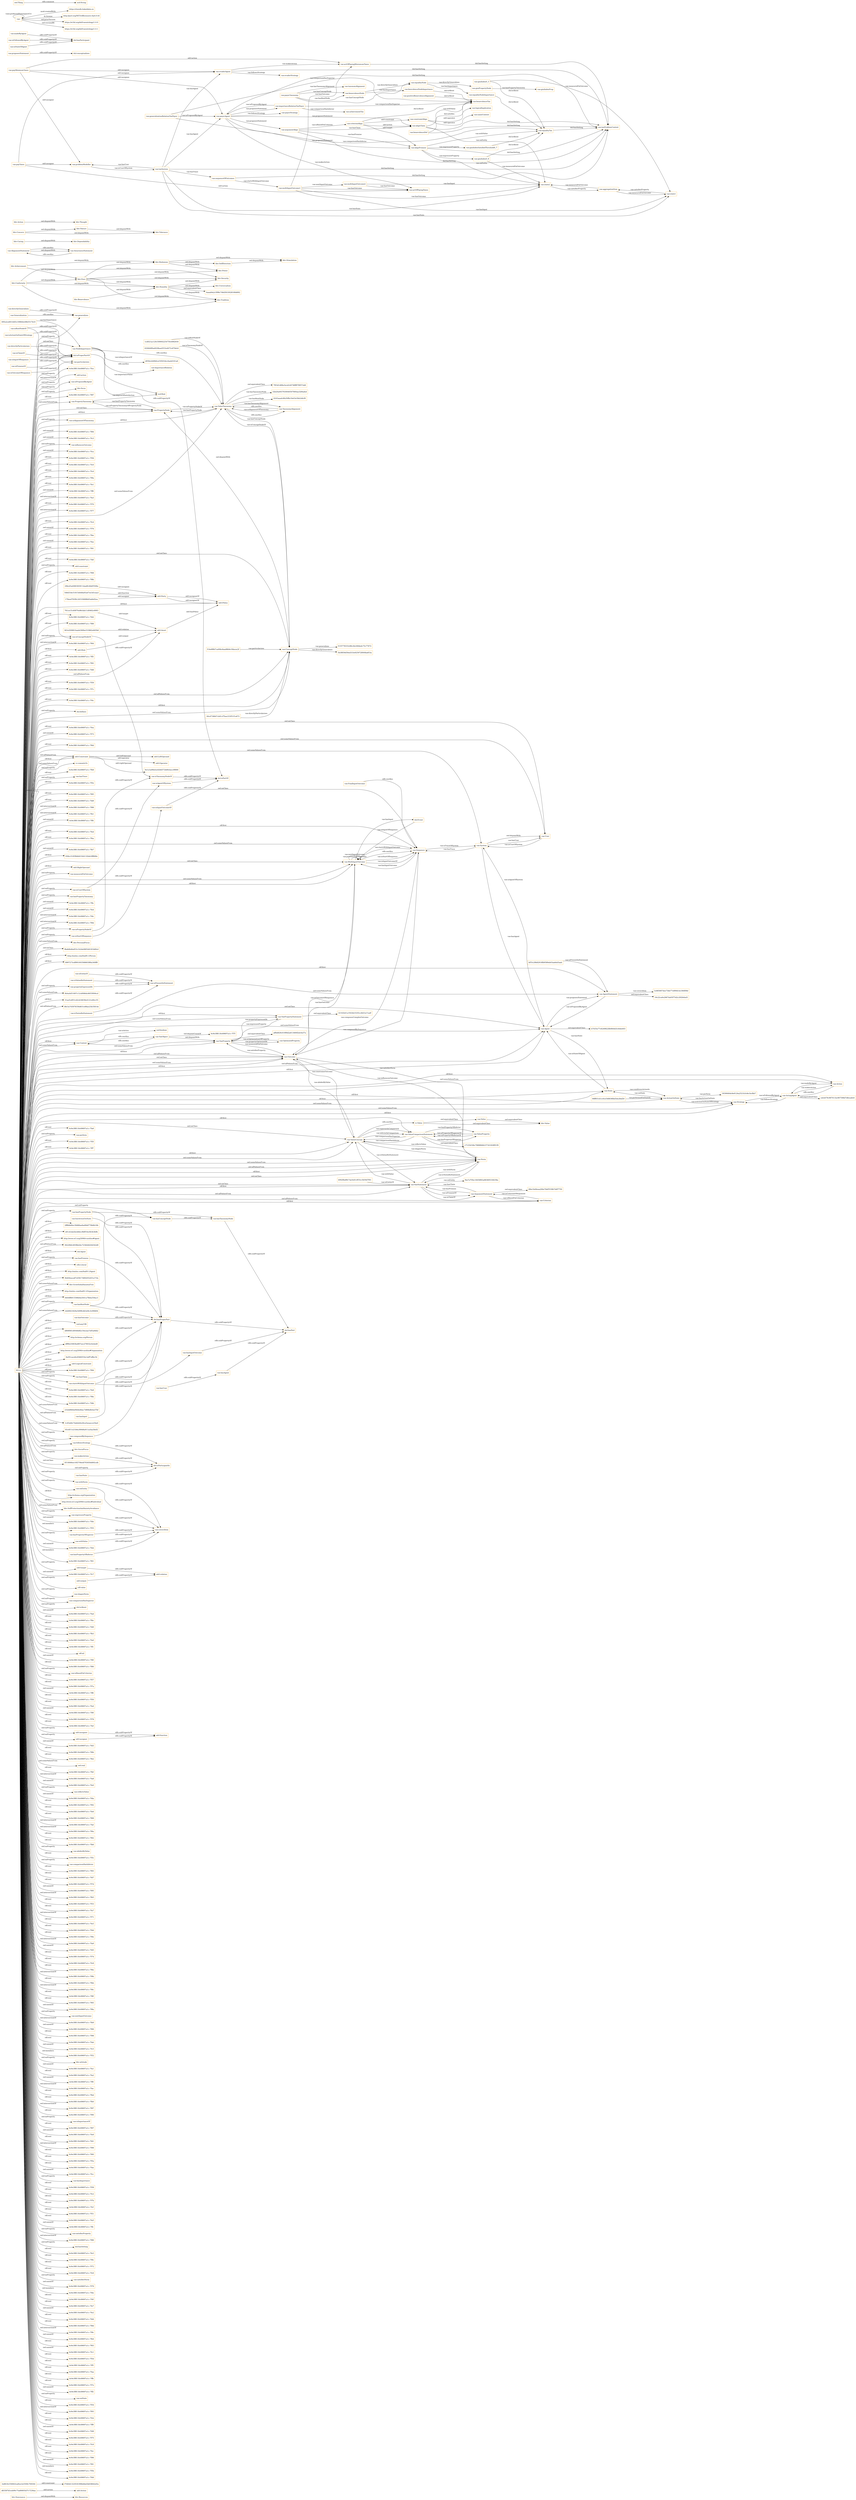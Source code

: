 digraph ar2dtool_diagram { 
rankdir=LR;
size="1501"
node [shape = rectangle, color="orange"]; "bhv:Dominance" "odrl:Action" "3e8618c556943caf4ce3e5509c709304" "odrl:LeftOperand" "f135778333c88c2fa349dedc75c77672" "938cc5185fb8d43344132fafc0ff668e" "odrl:RightOperand" "vae:PropertyTaxonomy" "bhv:PersonalFocus" "bhv:Hedonism" "f8a8db46a953c1b2de0805d4181b69cd" "cdcb479c987011bc967598d7d8cea8c8" "vae:NodeImportance" "http://xmlns.com/foaf/0.1/Person" "bhv:Universalism" "bf55c29b82918fb9589eb03aa6eb5aab" "8997273cdf991003568603f6fa340ff0" "b942fba68c7aa3ed1c853cc3b50d7f01" "6b4a0d51697c12cbf086dc8655f094cd" "vae:Value" "bhv:Stimulation" "odrl:Policy" "bhv:Achievement" "bhv:Value" "00cd738847cb91cf7bee333f51f1e672" "odrl:Operator" "31ae5cdf31cd2cb34638e4121e49cc55" "88c5a745878356d631e88ae23b35814e" "vae:VaeProperty" "2ff8b8d0ec39d66ae6ad9dd776b6b16b" "e81cb3ab2bcb8dcc9bff10ecfb3b3b9b" "c7125d16bc788888db237341828f01f9" "vae:Outcome" "d050e2d49bfca53f203dccfaa4d161a6" "http://www.w3.org/2006/vcard/ns#Agent" "vae:MultiInputOutcome" "vae:AlignmentStatement" "bhv:Dependability" "bhv:Caring" "bhv:Nature" "odrl:Asset" "36229bfc493fbb2bc723b0d420d342d9" "vae:Generalization" "vae:Context" "vae:VaeStatement" "vae:ActionOnState" "dul:Agent" "4aaab9a2c5f98c746d5610028168d692" "vae:ValueTaxonomy" "1cd021ac120c509002254750c69f2930" "bhv:Security" "vae:ConceptNode" "b7435a77c6249822fb0844d3c44de403" "rdfs:Literal" "bhv:Tolerance" "vae:System" "bhv:Humility" "9e1e3a99dcbc828d572b69cbecc9f690" "http://xmlns.com/foaf/0.1/Agent" "761ce15c40870e86cfab11d0462c6993" "f746441323f181998d4bd3b638642d5a" "odrl:Party" "0b404eaca87ef38174892052451a71fa" "fba7a7f3bc18456f63a983695338258a" "vae:Norm" "bhv:GrowthAndAnxietyFree" "vae:User" "vae:Sequence" "vae:AgentStatement" "http://xmlns.com/foaf/0.1/Organization" "bhv:Tradition" "32162b41a1f42bb332f2cc8d22a7cadf" "363cd309810aab4380be533862e845b6" "8404ff6915596b9a5041a7fb6a556ac3" "vae:VaeObject" "vc:Value" "f14e6f6b7ca00bc6aad8b9e1fdacac2f" "095e2ce60144f3c199844c69b5517b33" "2d26921829a5499fcdb3ef4c3c09fd04" "vae:TaxonomyAlignment" "xsd:anyURI" "vae:Strategy" "29bcd3a4080383911daa6fc4bbf5508a" "bhv:Benevolence" "vae:Agent" "178eed783f0c34533fd98b93abfef2ea" "vae:FinalInputOutcome" "bhv:Conformity" "vae:Action" "df69f081d0048d82c54e2aa7e85a9db2" "http://schema.org/Person" "dff9b23083fa4f67eec279032c0e4ed0" "http://www.w3.org/2006/vcard/ns#Organization" "69ec5e64eaa294e7bbf5539b7d4f7750" "bhv:Resources" "7f03d1d68a3ecefc44748ff978957eb6" "52b20a0037630040507800aa3284afed" "vae:AwarenessStatement" "9a5f1cace8cd5660554c3eff7effbc54" "vae:ActingAgent" "odrl:LogicalConstraint" "vae:ValueConcept" "vae:PropertyNode" "vae:ValueProperty" "vae:ValueComparisonStatement" "dul:Event" "232dd9b9a09d4e8dac7d66bdfe4a37bf" "1c45eb6c7da6eb0e26ca5eeaecce54a0" "vae:Criterion" "93c4f11e21b6a369d6a911acfaa3bef2" "bhv:Thought" "vae:State" "548d33dc51815d448a93a47ee3d1eaa3" "bhv:Face" "vae:VaePropertyStatement" "5c885667dee73bb77e899d1dc384f08d" "bhv:SocialFocus" "0243aaadc8fa50ffa19e03e5bb2ddcf0" "odrl:Constraint" "d83587b5ceb99c75a80605d37c7236aa" "vae:OptimizedProperty" "6294b9f0ad029bae0553e4072c87b6c6" "3b3f859d59ed333e925972f000ba853a" "bhv:Action" "odrl:Rule" "bhv:Power" "16c22ca0e2667da93f75d2c292fe6a43" "vae:ImportanceRelation" "aff4d829c019f9d2a613460f2dc0a57a" "3030640dc8e6124a2521b3c8e1bcfbb7" "8518066ee16f2706efd783656d692cdb" "http://schema.org/Organization" "http://www.w3.org/2006/vcard/ns#Individual" "vae:ArgumentStatement" "06ff931d1cc0ce548836fbd5de28af20" "bhv:SelfDirection" "bhv:Concern" "bhv:SelfProtectionAndAnxietyAvoidance" ; /*classes style*/
	"bhv:Action" -> "bhv:Thought" [ label = "owl:disjointWith" ];
	"vae:isInputOfSequence" -> "dul:isProperPartOf" [ label = "rdfs:subPropertyOf" ];
	"dul:isProperPartOf" -> "dul:isPartOf" [ label = "rdfs:subPropertyOf" ];
	"vae:hasConceptNode" -> "vae:hasTaxonomyNode" [ label = "rdfs:subPropertyOf" ];
	"vae:ConceptNode" -> "vae:PropertyNode" [ label = "owl:disjointWith" ];
	"vae:argumentAlign" -> "vae:criterionAlign" [ label = "vae:isBasedOnCriterion" ];
	"vae:argumentAlign" -> "vae:alignPremise" [ label = "vae:hasPremise" ];
	"vae:argumentAlign" -> "vae:alignClaim" [ label = "vae:hasClaim" ];
	"vae:argumentAlign" -> "vae:taxProblemContext" [ label = "dul:hasSetting" ];
	"vae:isTaxonomyNodeOf" -> "dul:isPartOf" [ label = "rdfs:subPropertyOf" ];
	"vae:proposesStatement" -> "dul:conceptualizes" [ label = "rdfs:subPropertyOf" ];
	"vae:ArgumentStatement" -> "69ec5e64eaa294e7bbf5539b7d4f7750" [ label = "owl:equivalentClass" ];
	"vae:hasTaxonomyNode" -> "dul:hasPart" [ label = "rdfs:subPropertyOf" ];
	"vae:giniPropertyNode" -> "vae:giniIndexProp" [ label = "vae:hasPropertyTaxonomy" ];
	"vae:benvolenceNodeImportance" -> "vae:benevolenceTax" [ label = "dul:isAbout" ];
	"vae:directlyGeneralizes" -> "vae:generalizes" [ label = "rdfs:subPropertyOf" ];
	"vae:multiInputOutcome2" -> "vae:actOfPayingTaxes" [ label = "vae:hasOutcome" ];
	"vae:multiInputOutcome2" -> "vae:state2" [ label = "vae:hasInput" ];
	"bhv:Hedonism" -> "bhv:Stimulation" [ label = "owl:disjointWith" ];
	"bhv:Hedonism" -> "bhv:SelfDirection" [ label = "owl:disjointWith" ];
	"bhv:Hedonism" -> "bhv:Power" [ label = "owl:disjointWith" ];
	"vae:isPremiseOf" -> "dul:isProperPartOf" [ label = "rdfs:subPropertyOf" ];
	"vae:isTestedInStatement" -> "vae:isPresentInStatement" [ label = "rdfs:subPropertyOf" ];
	"vae:giniIndex0_3" -> "vae:state1" [ label = "vae:measuredOnOutcome" ];
	"vae:giniIndex0_3" -> "vae:equalityTax" [ label = "dul:isAbout" ];
	"vae:madeByAgent" -> "dul:hasParticipant" [ label = "rdfs:subPropertyOf" ];
	"vae:isOutcomeOfSequence" -> "dul:isProperPartOf" [ label = "rdfs:subPropertyOf" ];
	"vae:hasInput" -> "dul:hasProperPart" [ label = "rdfs:subPropertyOf" ];
	"vae:hasUser" -> "vae:hasAgent" [ label = "rdfs:subPropertyOf" ];
	"vae:equalityTax" -> "vae:taxProblemContext" [ label = "dul:hasSetting" ];
	"bhv:SelfDirection" -> "bhv:Stimulation" [ label = "owl:disjointWith" ];
	"vae:hasActionOnState" -> "dul:hasProperPart" [ label = "rdfs:subPropertyOf" ];
	"vae:AgentStatement" -> "16c22ca0e2667da93f75d2c292fe6a43" [ label = "owl:equivalentClass" ];
	"vae:hasPropertyNode" -> "vae:hasTaxonomyNode" [ label = "rdfs:subPropertyOf" ];
	"vae:hasPropertyNode" -> "dul:hasProperPart" [ label = "rdfs:subPropertyOf" ];
	"vae:payMinimumTaxes" -> "vae:problemModeller" [ label = "odrl:assigner" ];
	"vae:payMinimumTaxes" -> "vae:payerAgent" [ label = "odrl:assignee" ];
	"vae:payMinimumTaxes" -> "vae:evaderAgent" [ label = "odrl:assignee" ];
	"vae:payMinimumTaxes" -> "vae:actOfPayingMiniumumTaxes" [ label = "odrl:action" ];
	"vae:equalityNode" -> "vae:equalityNodeImportance" [ label = "vae:hasImportance" ];
	"vae:equalityNode" -> "vae:giniPropertyNode" [ label = "vae:directlyGeneralizes" ];
	"vae:hasPropertyOfSuperior" -> "vae:coversItem" [ label = "rdfs:subPropertyOf" ];
	"vae:isPropertyNodeOf" -> "vae:isTaxonomyNodeOf" [ label = "rdfs:subPropertyOf" ];
	"vae:hasOutcome" -> "dul:hasProperPart" [ label = "rdfs:subPropertyOf" ];
	"vae:alignPremise" -> "vae:equalityTax" [ label = "vae:withValue" ];
	"vae:alignPremise" -> "vae:state2" [ label = "vae:onEntity" ];
	"vae:alignPremise" -> "vae:giniIndexSatisfiedThreshold0_7" [ label = "vae:expressesProperty" ];
	"vae:alignPremise" -> "vae:giniIndex0_9" [ label = "vae:expressesProperty" ];
	"vae:alignPremise" -> "vae:taxProblemContext" [ label = "dul:hasSetting" ];
	"bhv:Dominance" -> "bhv:Resources" [ label = "owl:disjointWith" ];
	"vae:isEntityOf" -> "vae:isPresentInStatement" [ label = "rdfs:subPropertyOf" ];
	"vae:Value" -> "bhv:Value" [ label = "owl:equivalentClass" ];
	"vae:MultiInputOutcome" -> "vae:Sequence" [ label = "rdfs:seeAlso" ];
	"vae:propertyExpressedAt" -> "vae:isPresentInStatement" [ label = "rdfs:subPropertyOf" ];
	"vae:payerAgent" -> "vae:importanceRelationTaxPayer" [ label = "vae:proposesStatement" ];
	"vae:payerAgent" -> "vae:argumentAlign" [ label = "vae:proposesStatement" ];
	"vae:payerAgent" -> "vae:alignPremise" [ label = "vae:proposesStatement" ];
	"vae:payerAgent" -> "vae:alignClaim" [ label = "vae:proposesStatement" ];
	"vae:payerAgent" -> "vae:actOfPayingTaxes" [ label = "vae:makesAction" ];
	"vae:payerAgent" -> "vae:payerStrategy" [ label = "vae:followsStrategy" ];
	"vae:payerAgent" -> "vae:taxProblemContext" [ label = "dul:hasSetting" ];
	"vae:hasState" -> "dul:isParticipantIn" [ label = "rdfs:subPropertyOf" ];
	"vae:AwarenessStatement" -> "vae:AlignmentStatement" [ label = "rdfs:seeAlso" ];
	"vae:isConceptNodeOf" -> "vae:isTaxonomyNodeOf" [ label = "rdfs:subPropertyOf" ];
	"bhv:Caring" -> "bhv:Dependability" [ label = "owl:disjointWith" ];
	"vae:payTaxes" -> "vae:problemModeller" [ label = "odrl:assigner" ];
	"vae:payTaxes" -> "vae:evaderAgent" [ label = "odrl:assignee" ];
	"vae:payTaxes" -> "vae:actOfPayingTaxes" [ label = "odrl:action" ];
	"vae:hasRootNode" -> "vae:hasConceptNode" [ label = "rdfs:subPropertyOf" ];
	"vae:hasRootNode" -> "dul:hasProperPart" [ label = "rdfs:subPropertyOf" ];
	"vae:isAgentOfSystem" -> "dul:isPartOf" [ label = "rdfs:subPropertyOf" ];
	"vae:aggregationSum" -> "vae:state2" [ label = "vae:measuredOnOutcome" ];
	"vae:aggregationSum" -> "vae:state1" [ label = "vae:measuredOnOutcome" ];
	"vae:ValueConcept" -> "vc:Value" [ label = "rdfs:seeAlso" ];
	"vae:state1" -> "vae:aggregationSum" [ label = "vae:satisfiesProperty" ];
	"vae:ActingAgent" -> "cdcb479c987011bc967598d7d8cea8c8" [ label = "owl:equivalentClass" ];
	"vae:isInputOutcomeOf" -> "dul:isPartOf" [ label = "rdfs:subPropertyOf" ];
	"bhv:Concern" -> "bhv:Tolerance" [ label = "owl:disjointWith" ];
	"bhv:Concern" -> "bhv:Nature" [ label = "owl:disjointWith" ];
	"vae:payerTaxonomy" -> "vae:taxonomAlignment" [ label = "vae:hasTaxonomyAlignment" ];
	"vae:payerTaxonomy" -> "vae:benevolenceNode" [ label = "vae:hasRootNode" ];
	"vae:payerTaxonomy" -> "vae:equalityNode" [ label = "vae:hasConceptNode" ];
	"vae:payerTaxonomy" -> "vae:benevolenceNode" [ label = "vae:hasConceptNode" ];
	"vae:giniIndex0_9" -> "vae:state2" [ label = "vae:measuredOnOutcome" ];
	"vae:giniIndex0_9" -> "vae:equalityTax" [ label = "dul:isAbout" ];
	"vae:isRootNodeOf" -> "vae:isConceptNodeOf" [ label = "rdfs:subPropertyOf" ];
	"vae:isRootNodeOf" -> "dul:isProperPartOf" [ label = "rdfs:subPropertyOf" ];
	"vae:problemModeller" -> "vae:taxSystem" [ label = "vae:isUserOfSystem" ];
	"vae:expressesProperty" -> "vae:coversItem" [ label = "rdfs:subPropertyOf" ];
	"vae:directlyParticularizes" -> "vae:particularizes" [ label = "rdfs:subPropertyOf" ];
	"vae:taxSystem" -> "vae:problemModeller" [ label = "vae:hasUser" ];
	"vae:taxSystem" -> "vae:sequenceOfOutcomes" [ label = "vae:hasTrace" ];
	"vae:taxSystem" -> "vae:state2" [ label = "vae:hasState" ];
	"vae:taxSystem" -> "vae:state1" [ label = "vae:hasState" ];
	"vae:taxSystem" -> "vae:payerAgent" [ label = "vae:hasAgent" ];
	"vae:taxSystem" -> "vae:evaderAgent" [ label = "vae:hasAgent" ];
	"vae:taxSystem" -> "vae:taxProblemContext" [ label = "dul:hasSetting" ];
	"vae:hasAgent" -> "dul:hasPart" [ label = "rdfs:subPropertyOf" ];
	"vae:isFollowedByAgent" -> "dul:hasParticipant" [ label = "rdfs:subPropertyOf" ];
	"bhv:Nature" -> "bhv:Tolerance" [ label = "owl:disjointWith" ];
	"vae:criterionAlign" -> "vae:alignPremise" [ label = "odrl:target" ];
	"vae:criterionAlign" -> "vae:constraintAlign" [ label = "odrl:constraint" ];
	"vae:criterionAlign" -> "vae:alignClaim" [ label = "odrl:action" ];
	"vae:criterionAlign" -> "vae:benevolenceTax" [ label = "dul:isAbout" ];
	"vae:ValueComparisonStatement" -> "c7125d16bc788888db237341828f01f9" [ label = "owl:equivalentClass" ];
	"vae:ValueTaxonomy" -> "vae:TaxonomyAlignment" [ label = "rdfs:seeAlso" ];
	"vae:ValueTaxonomy" -> "7f03d1d68a3ecefc44748ff978957eb6" [ label = "owl:equivalentClass" ];
	"vae:importanceRelationTaxPayer" -> "vae:payerAgent" [ label = "vae:isProposedByAgent" ];
	"vae:importanceRelationTaxPayer" -> "vae:benevolenceTax" [ label = "vae:comparisonHasSuperior" ];
	"vae:importanceRelationTaxPayer" -> "vae:achievementTax" [ label = "vae:comparisonHasInferior" ];
	"vae:System" -> "vae:User" [ label = "owl:disjointWith" ];
	"vae:followsStrategy" -> "dul:isParticipantIn" [ label = "rdfs:subPropertyOf" ];
	"vae:hasPropertyOfInferior" -> "vae:coversItem" [ label = "rdfs:subPropertyOf" ];
	"vae:composedBySequence" -> "dul:hasProperPart" [ label = "rdfs:subPropertyOf" ];
	"vae:isActionOnStateOfStrategy" -> "dul:isProperPartOf" [ label = "rdfs:subPropertyOf" ];
	"dul:hasProperPart" -> "dul:hasPart" [ label = "rdfs:subPropertyOf" ];
	"vae:startsWithInputOutcome" -> "vae:hasInputOutcome" [ label = "rdfs:subPropertyOf" ];
	"vae:startsWithInputOutcome" -> "dul:hasProperPart" [ label = "rdfs:subPropertyOf" ];
	"bhv:Humility" -> "bhv:Universalism" [ label = "owl:disjointWith" ];
	"bhv:Humility" -> "bhv:Tradition" [ label = "owl:disjointWith" ];
	"bhv:Humility" -> "bhv:Security" [ label = "owl:disjointWith" ];
	"bhv:Humility" -> "4aaab9a2c5f98c746d5610028168d692" [ label = "owl:equivalentClass" ];
	"vae:FinalInputOutcome" -> "vae:Sequence" [ label = "rdfs:seeAlso" ];
	"odrl:target" -> "odrl:relation" [ label = "rdfs:subPropertyOf" ];
	"vae:benevolenceDef" -> "vae:benevolenceTax" [ label = "dul:satisfies" ];
	"vae:benevolenceDef" -> "vae:taxProblemContext" [ label = "dul:hasSetting" ];
	"vae:makesAction" -> "dul:isParticipantIn" [ label = "rdfs:subPropertyOf" ];
	"vae:withValue" -> "vae:coversItem" [ label = "rdfs:subPropertyOf" ];
	"vae:constraintAlign" -> "vae:sameContext" [ label = "odrl:operator" ];
	"vae:constraintAlign" -> "vae:logicalImplication" [ label = "odrl:operator" ];
	"vae:VaeObject" -> "vae:Context" [ label = "rdfs:seeAlso" ];
	"vae:VaeObject" -> "6c9e3f8f:18c69697a1c:-7f7f" [ label = "owl:disjointUnionOf" ];
	"vae:VaeObject" -> "vae:VaeProperty" [ label = "owl:disjointWith" ];
	"vae:TaxonomyAlignment" -> "vae:ValueTaxonomy" [ label = "rdfs:seeAlso" ];
	"vae:generalizationRelationTaxPayer" -> "vae:payerAgent" [ label = "vae:isProposedByAgent" ];
	"vae:generalizationRelationTaxPayer" -> "vae:benevolenceTax" [ label = "vae:comparisonHasSuperior" ];
	"vae:generalizationRelationTaxPayer" -> "vae:equalityTax" [ label = "vae:comparisonHasInferior" ];
	"bhv:Achievement" -> "bhv:Hedonism" [ label = "owl:disjointWith" ];
	"bhv:Achievement" -> "bhv:Face" [ label = "owl:disjointWith" ];
	"vae:alignClaim" -> "vae:benevolenceTax" [ label = "vae:withValue" ];
	"vae:alignClaim" -> "vae:state2" [ label = "vae:onEntity" ];
	"vae:alignClaim" -> "vae:taxProblemContext" [ label = "dul:hasSetting" ];
	"vae:actOfPayingMiniumumTaxes" -> "vae:taxProblemContext" [ label = "dul:hasSetting" ];
	"vae:NodeImportance" -> "vae:ValueTaxonomy" [ label = "rdfs:seeAlso" ];
	"vae:NodeImportance" -> "vae:ImportanceRelation" [ label = "rdfs:seeAlso" ];
	"vae:multiInputOutcome1" -> "vae:multiInputOutcome2" [ label = "vae:nextInputOutcome" ];
	"vae:multiInputOutcome1" -> "vae:state2" [ label = "vae:hasOutcome" ];
	"vae:multiInputOutcome1" -> "vae:actOfPayingTaxes" [ label = "vae:hasOutcome" ];
	"vae:multiInputOutcome1" -> "vae:actOfPayingMiniumumTaxes" [ label = "vae:hasOutcome" ];
	"vae:multiInputOutcome1" -> "vae:state1" [ label = "vae:hasInput" ];
	"vae:Action" -> "vae:ActingAgent" [ label = "rdfs:seeAlso" ];
	"vae:isValuedInStatement" -> "vae:isPresentInStatement" [ label = "rdfs:subPropertyOf" ];
	"vae:sequenceOfOutcomes" -> "vae:multiInputOutcome1" [ label = "vae:startsWithInputOutcome" ];
	"vae:sequenceOfOutcomes" -> "vae:taxProblemContext" [ label = "dul:hasSetting" ];
	"odrl:output" -> "odrl:relation" [ label = "rdfs:subPropertyOf" ];
	"vae:withNorm" -> "vae:coversItem" [ label = "rdfs:subPropertyOf" ];
	"vae:isClaimOf" -> "dul:isProperPartOf" [ label = "rdfs:subPropertyOf" ];
	"vae:hasInputOutcome" -> "dul:hasPart" [ label = "rdfs:subPropertyOf" ];
	"vae:evaderAgent" -> "vae:actOfPayingMiniumumTaxes" [ label = "vae:makesAction" ];
	"vae:evaderAgent" -> "vae:evaderStrategy" [ label = "vae:followsStrategy" ];
	"vae:evaderAgent" -> "vae:taxProblemContext" [ label = "dul:hasSetting" ];
	"vae:" -> "https://chowlk.linkeddata.es" [ label = "mod:createdWith" ];
	"vae:" -> "http://purl.org/NET/rdflicense/cc-by4.0.ttl" [ label = "dc:license" ];
	"vae:" -> "vae:" [ label = "vann:preferredNamespaceUri" ];
	"vae:" -> "https://w3id.org/def/vaeontology/1.0.0" [ label = "owl:priorVersion" ];
	"vae:" -> "https://w3id.org/def/vaeontology/1.0.1" [ label = "owl:versionIRI" ];
	"bhv:Conformity" -> "bhv:Tradition" [ label = "owl:disjointWith" ];
	"bhv:Conformity" -> "bhv:Security" [ label = "owl:disjointWith" ];
	"bhv:Conformity" -> "bhv:Humility" [ label = "owl:disjointWith" ];
	"bhv:Conformity" -> "bhv:Face" [ label = "owl:disjointWith" ];
	"vae:isStateOfAgent" -> "dul:hasParticipant" [ label = "rdfs:subPropertyOf" ];
	"vae:Generalization" -> "vae:generalizes" [ label = "rdfs:seeAlso" ];
	"vae:Context" -> "vae:VaeObject" [ label = "rdfs:seeAlso" ];
	"NULL" -> "vae:VaeStatement" [ label = "owl:onClass" ];
	"NULL" -> "6c9e3f8f:18c69697a1c:-7fbc" [ label = "rdf:rest" ];
	"NULL" -> "6b4a0d51697c12cbf086dc8655f094cd" [ label = "owl:someValuesFrom" ];
	"NULL" -> "vae:hasConceptNode" [ label = "owl:onProperty" ];
	"NULL" -> "6c9e3f8f:18c69697a1c:-7fd0" [ label = "rdf:rest" ];
	"NULL" -> "bhv:PersonalFocus" [ label = "owl:someValuesFrom" ];
	"NULL" -> "6c9e3f8f:18c69697a1c:-7fb3" [ label = "rdf:rest" ];
	"NULL" -> "6c9e3f8f:18c69697a1c:-7fa0" [ label = "rdf:rest" ];
	"NULL" -> "6c9e3f8f:18c69697a1c:-7ff1" [ label = "rdf:rest" ];
	"NULL" -> "rdf:nil" [ label = "rdf:rest" ];
	"NULL" -> "6c9e3f8f:18c69697a1c:-7f6f" [ label = "owl:unionOf" ];
	"NULL" -> "6c9e3f8f:18c69697a1c:-7f80" [ label = "rdf:rest" ];
	"NULL" -> "vae:isBasedOnCriterion" [ label = "owl:onProperty" ];
	"NULL" -> "6c9e3f8f:18c69697a1c:-7f57" [ label = "rdf:rest" ];
	"NULL" -> "6c9e3f8f:18c69697a1c:-7f7a" [ label = "rdf:rest" ];
	"NULL" -> "6c9e3f8f:18c69697a1c:-7ff6" [ label = "owl:unionOf" ];
	"NULL" -> "vae:ConceptNode" [ label = "rdf:first" ];
	"NULL" -> "6c9e3f8f:18c69697a1c:-7f50" [ label = "rdf:rest" ];
	"NULL" -> "vae:PropertyNode" [ label = "rdf:first" ];
	"NULL" -> "6c9e3f8f:18c69697a1c:-7fa4" [ label = "rdf:rest" ];
	"NULL" -> "6c9e3f8f:18c69697a1c:-7f9f" [ label = "owl:unionOf" ];
	"NULL" -> "6c9e3f8f:18c69697a1c:-7f78" [ label = "rdf:rest" ];
	"NULL" -> "6c9e3f8f:18c69697a1c:-7fef" [ label = "rdf:rest" ];
	"NULL" -> "odrl:assignee" [ label = "owl:onProperty" ];
	"NULL" -> "vae:ConceptNode" [ label = "owl:someValuesFrom" ];
	"NULL" -> "vae:particularizes" [ label = "owl:onProperty" ];
	"NULL" -> "vae:expressesProperty" [ label = "owl:onProperty" ];
	"NULL" -> "6c9e3f8f:18c69697a1c:-7fd3" [ label = "owl:unionOf" ];
	"NULL" -> "6c9e3f8f:18c69697a1c:-7f6b" [ label = "rdf:rest" ];
	"NULL" -> "6c9e3f8f:18c69697a1c:-7fb2" [ label = "rdf:rest" ];
	"NULL" -> "owl:real" [ label = "owl:someValuesFrom" ];
	"NULL" -> "6c9e3f8f:18c69697a1c:-7fbf" [ label = "rdf:rest" ];
	"NULL" -> "6c9e3f8f:18c69697a1c:-7fa8" [ label = "owl:intersectionOf" ];
	"NULL" -> "6c9e3f8f:18c69697a1c:-7fe0" [ label = "owl:unionOf" ];
	"NULL" -> "vae:reflectsValue" [ label = "owl:onProperty" ];
	"NULL" -> "vae:VaePropertyStatement" [ label = "rdf:first" ];
	"NULL" -> "6c9e3f8f:18c69697a1c:-7fda" [ label = "owl:unionOf" ];
	"NULL" -> "odrl:LogicalConstraint" [ label = "rdf:first" ];
	"NULL" -> "6c9e3f8f:18c69697a1c:-7f92" [ label = "rdf:rest" ];
	"NULL" -> "6c9e3f8f:18c69697a1c:-7fe6" [ label = "rdf:rest" ];
	"NULL" -> "6c9e3f8f:18c69697a1c:-7f69" [ label = "rdf:rest" ];
	"NULL" -> "6c9e3f8f:18c69697a1c:-7faf" [ label = "owl:intersectionOf" ];
	"NULL" -> "6c9e3f8f:18c69697a1c:-7f6a" [ label = "owl:intersectionOf" ];
	"NULL" -> "vae:onEntity" [ label = "owl:onProperty" ];
	"NULL" -> "http://xmlns.com/foaf/0.1/Person" [ label = "rdf:first" ];
	"NULL" -> "6c9e3f8f:18c69697a1c:-7f62" [ label = "rdf:rest" ];
	"NULL" -> "6c9e3f8f:18c69697a1c:-7fb6" [ label = "rdf:rest" ];
	"NULL" -> "vae:abidesByValue" [ label = "owl:onProperty" ];
	"NULL" -> "6c9e3f8f:18c69697a1c:-7f5c" [ label = "rdf:rest" ];
	"NULL" -> "dul:Agent" [ label = "rdf:first" ];
	"NULL" -> "vae:comparisonHasInferior" [ label = "owl:onProperty" ];
	"NULL" -> "vae:isUserOfSystem" [ label = "owl:onProperty" ];
	"NULL" -> "6c9e3f8f:18c69697a1c:-7f83" [ label = "rdf:rest" ];
	"NULL" -> "6c9e3f8f:18c69697a1c:-7fd7" [ label = "rdf:rest" ];
	"NULL" -> "vae:ActionOnState" [ label = "rdf:first" ];
	"NULL" -> "vae:Criterion" [ label = "owl:allValuesFrom" ];
	"NULL" -> "6c9e3f8f:18c69697a1c:-7f7d" [ label = "rdf:rest" ];
	"NULL" -> "http://www.w3.org/2006/vcard/ns#Agent" [ label = "rdf:first" ];
	"NULL" -> "odrl:Constraint" [ label = "owl:allValuesFrom" ];
	"NULL" -> "6c9e3f8f:18c69697a1c:-7f95" [ label = "owl:unionOf" ];
	"NULL" -> "6c9e3f8f:18c69697a1c:-7fb5" [ label = "owl:intersectionOf" ];
	"NULL" -> "vae:PropertyNode" [ label = "owl:onClass" ];
	"NULL" -> "6c9e3f8f:18c69697a1c:-7f53" [ label = "rdf:rest" ];
	"NULL" -> "bhv:GrowthAndAnxietyFree" [ label = "owl:someValuesFrom" ];
	"NULL" -> "6c9e3f8f:18c69697a1c:-7fa7" [ label = "rdf:rest" ];
	"NULL" -> "vae:withValue" [ label = "owl:onProperty" ];
	"NULL" -> "vae:Strategy" [ label = "owl:someValuesFrom" ];
	"NULL" -> "6c9e3f8f:18c69697a1c:-7f71" [ label = "owl:intersectionOf" ];
	"NULL" -> "6c9e3f8f:18c69697a1c:-7fe5" [ label = "rdf:rest" ];
	"NULL" -> "6c9e3f8f:18c69697a1c:-7f4d" [ label = "rdf:rest" ];
	"NULL" -> "vae:ConceptNode" [ label = "owl:onClass" ];
	"NULL" -> "6c9e3f8f:18c69697a1c:-7f9e" [ label = "rdf:rest" ];
	"NULL" -> "vae:Action" [ label = "rdf:first" ];
	"NULL" -> "6c9e3f8f:18c69697a1c:-7fa9" [ label = "owl:intersectionOf" ];
	"NULL" -> "vae:MultiInputOutcome" [ label = "owl:someValuesFrom" ];
	"NULL" -> "6c9e3f8f:18c69697a1c:-7fd5" [ label = "owl:unionOf" ];
	"NULL" -> "6c9e3f8f:18c69697a1c:-7f74" [ label = "rdf:rest" ];
	"NULL" -> "6c9e3f8f:18c69697a1c:-7fc8" [ label = "rdf:rest" ];
	"NULL" -> "9a5f1cace8cd5660554c3eff7effbc54" [ label = "rdf:first" ];
	"NULL" -> "36229bfc493fbb2bc723b0d420d342d9" [ label = "owl:allValuesFrom" ];
	"NULL" -> "6c9e3f8f:18c69697a1c:-7f6e" [ label = "rdf:rest" ];
	"NULL" -> "6c9e3f8f:18c69697a1c:-7f9b" [ label = "owl:intersectionOf" ];
	"NULL" -> "6c9e3f8f:18c69697a1c:-7fbb" [ label = "rdf:rest" ];
	"NULL" -> "6c9e3f8f:18c69697a1c:-7f6c" [ label = "owl:intersectionOf" ];
	"NULL" -> "6c9e3f8f:18c69697a1c:-7f8f" [ label = "rdf:rest" ];
	"NULL" -> "vae:Sequence" [ label = "owl:someValuesFrom" ];
	"NULL" -> "http://www.w3.org/2006/vcard/ns#Individual" [ label = "rdf:first" ];
	"NULL" -> "6c9e3f8f:18c69697a1c:-7f65" [ label = "rdf:rest" ];
	"NULL" -> "vae:startsWithInputOutcome" [ label = "owl:onProperty" ];
	"NULL" -> "6c9e3f8f:18c69697a1c:-7f8a" [ label = "owl:unionOf" ];
	"NULL" -> "vae:Agent" [ label = "owl:onClass" ];
	"NULL" -> "df69f081d0048d82c54e2aa7e85a9db2" [ label = "rdf:first" ];
	"NULL" -> "vae:Agent" [ label = "owl:someValuesFrom" ];
	"NULL" -> "vae:isStartOfSequence" [ label = "owl:onProperty" ];
	"NULL" -> "vae:nextInputOutcome" [ label = "owl:onProperty" ];
	"NULL" -> "6c9e3f8f:18c69697a1c:-7fb9" [ label = "owl:intersectionOf" ];
	"NULL" -> "vae:Sequence" [ label = "owl:onClass" ];
	"NULL" -> "vae:hasRootNode" [ label = "owl:onProperty" ];
	"NULL" -> "8404ff6915596b9a5041a7fb6a556ac3" [ label = "rdf:first" ];
	"NULL" -> "232dd9b9a09d4e8dac7d66bdfe4a37bf" [ label = "owl:someValuesFrom" ];
	"NULL" -> "vae:ValueTaxonomy" [ label = "rdf:first" ];
	"NULL" -> "vae:Outcome" [ label = "owl:someValuesFrom" ];
	"NULL" -> "dul:isParticipantIn" [ label = "owl:onProperty" ];
	"NULL" -> "6c9e3f8f:18c69697a1c:-7f66" [ label = "owl:unionOf" ];
	"NULL" -> "6c9e3f8f:18c69697a1c:-7f98" [ label = "rdf:rest" ];
	"NULL" -> "http://schema.org/Organization" [ label = "rdf:first" ];
	"NULL" -> "6c9e3f8f:18c69697a1c:-7fab" [ label = "rdf:rest" ];
	"NULL" -> "vae:NodeImportance" [ label = "owl:onClass" ];
	"NULL" -> "6c9e3f8f:18c69697a1c:-7fc5" [ label = "owl:unionOf" ];
	"NULL" -> "6c9e3f8f:18c69697a1c:-7f52" [ label = "owl:members" ];
	"NULL" -> "bhv:attitude" [ label = "owl:onProperty" ];
	"NULL" -> "6c9e3f8f:18c69697a1c:-7fa1" [ label = "owl:unionOf" ];
	"NULL" -> "vae:Norm" [ label = "rdf:first" ];
	"NULL" -> "f8a8db46a953c1b2de0805d4181b69cd" [ label = "owl:onClass" ];
	"NULL" -> "6c9e3f8f:18c69697a1c:-7fa2" [ label = "rdf:rest" ];
	"NULL" -> "vae:VaeProperty" [ label = "rdf:first" ];
	"NULL" -> "6c9e3f8f:18c69697a1c:-7ff0" [ label = "owl:unionOf" ];
	"NULL" -> "6c9e3f8f:18c69697a1c:-7fac" [ label = "owl:intersectionOf" ];
	"NULL" -> "6c9e3f8f:18c69697a1c:-7fbd" [ label = "rdf:rest" ];
	"NULL" -> "6c9e3f8f:18c69697a1c:-7fb0" [ label = "rdf:rest" ];
	"NULL" -> "http://xmlns.com/foaf/0.1/Organization" [ label = "rdf:first" ];
	"NULL" -> "vae:Context" [ label = "rdf:first" ];
	"NULL" -> "vae:generalizes" [ label = "owl:onProperty" ];
	"NULL" -> "vae:Outcome" [ label = "owl:onClass" ];
	"NULL" -> "6c9e3f8f:18c69697a1c:-7f97" [ label = "owl:intersectionOf" ];
	"NULL" -> "6c9e3f8f:18c69697a1c:-7f90" [ label = "rdf:rest" ];
	"NULL" -> "rdfs:Literal" [ label = "rdf:first" ];
	"NULL" -> "vae:isImportanceOf" [ label = "owl:onProperty" ];
	"NULL" -> "6c9e3f8f:18c69697a1c:-7f67" [ label = "rdf:rest" ];
	"NULL" -> "6c9e3f8f:18c69697a1c:-7fe9" [ label = "owl:unionOf" ];
	"NULL" -> "6c9e3f8f:18c69697a1c:-7fd1" [ label = "rdf:rest" ];
	"NULL" -> "6c9e3f8f:18c69697a1c:-7f99" [ label = "owl:intersectionOf" ];
	"NULL" -> "6c9e3f8f:18c69697a1c:-7f60" [ label = "rdf:rest" ];
	"NULL" -> "6c9e3f8f:18c69697a1c:-7f5a" [ label = "rdf:rest" ];
	"NULL" -> "6c9e3f8f:18c69697a1c:-7fae" [ label = "rdf:rest" ];
	"NULL" -> "vae:ConceptNode" [ label = "owl:allValuesFrom" ];
	"NULL" -> "6c9e3f8f:18c69697a1c:-7fcc" [ label = "owl:unionOf" ];
	"NULL" -> "vae:Norm" [ label = "owl:onClass" ];
	"NULL" -> "vae:hasImportance" [ label = "owl:onProperty" ];
	"NULL" -> "6c9e3f8f:18c69697a1c:-7f58" [ label = "rdf:rest" ];
	"NULL" -> "6c9e3f8f:18c69697a1c:-7fc2" [ label = "rdf:rest" ];
	"NULL" -> "6c9e3f8f:18c69697a1c:-7f7b" [ label = "rdf:rest" ];
	"NULL" -> "6c9e3f8f:18c69697a1c:-7fcf" [ label = "rdf:rest" ];
	"NULL" -> "6c9e3f8f:18c69697a1c:-7f51" [ label = "rdf:rest" ];
	"NULL" -> "6c9e3f8f:18c69697a1c:-7fa5" [ label = "rdf:rest" ];
	"NULL" -> "6c9e3f8f:18c69697a1c:-7ffc" [ label = "owl:unionOf" ];
	"NULL" -> "vae:satisfiesProperty" [ label = "owl:onProperty" ];
	"NULL" -> "6c9e3f8f:18c69697a1c:-7f86" [ label = "owl:intersectionOf" ];
	"NULL" -> "dul:hasSetting" [ label = "owl:onProperty" ];
	"NULL" -> "6c9e3f8f:18c69697a1c:-7fe3" [ label = "rdf:rest" ];
	"NULL" -> "8997273cdf991003568603f6fa340ff0" [ label = "rdf:first" ];
	"NULL" -> "6c9e3f8f:18c69697a1c:-7f9c" [ label = "rdf:rest" ];
	"NULL" -> "vae:VaeStatement" [ label = "rdf:first" ];
	"NULL" -> "vae:PropertyTaxonomy" [ label = "owl:someValuesFrom" ];
	"NULL" -> "6c9e3f8f:18c69697a1c:-7f72" [ label = "rdf:rest" ];
	"NULL" -> "6c9e3f8f:18c69697a1c:-7fc6" [ label = "rdf:rest" ];
	"NULL" -> "vae:satisfiesNorm" [ label = "owl:onProperty" ];
	"NULL" -> "6c9e3f8f:18c69697a1c:-7f79" [ label = "owl:unionOf" ];
	"NULL" -> "6c9e3f8f:18c69697a1c:-7f4e" [ label = "owl:members" ];
	"NULL" -> "6c9e3f8f:18c69697a1c:-7f4f" [ label = "rdf:rest" ];
	"NULL" -> "6c9e3f8f:18c69697a1c:-7fe7" [ label = "rdf:rest" ];
	"NULL" -> "6c9e3f8f:18c69697a1c:-7fe2" [ label = "owl:unionOf" ];
	"NULL" -> "6c9e3f8f:18c69697a1c:-7fd4" [ label = "rdf:rest" ];
	"NULL" -> "6c9e3f8f:18c69697a1c:-7f8d" [ label = "rdf:rest" ];
	"NULL" -> "6c9e3f8f:18c69697a1c:-7f8c" [ label = "owl:intersectionOf" ];
	"NULL" -> "xsd:anyURI" [ label = "rdf:first" ];
	"NULL" -> "odrl:Constraint" [ label = "rdf:first" ];
	"NULL" -> "6c9e3f8f:18c69697a1c:-7fb4" [ label = "owl:unionOf" ];
	"NULL" -> "odrl:target" [ label = "owl:onProperty" ];
	"NULL" -> "6c9e3f8f:18c69697a1c:-7f63" [ label = "rdf:rest" ];
	"NULL" -> "8518066ee16f2706efd783656d692cdb" [ label = "owl:onClass" ];
	"NULL" -> "6c9e3f8f:18c69697a1c:-7fc1" [ label = "owl:unionOf" ];
	"NULL" -> "6c9e3f8f:18c69697a1c:-7f5d" [ label = "rdf:rest" ];
	"NULL" -> "6c9e3f8f:18c69697a1c:-7ff5" [ label = "rdf:rest" ];
	"NULL" -> "6c9e3f8f:18c69697a1c:-7faa" [ label = "rdf:rest" ];
	"NULL" -> "6c9e3f8f:18c69697a1c:-7ffb" [ label = "rdf:rest" ];
	"NULL" -> "vae:makesAction" [ label = "owl:onProperty" ];
	"NULL" -> "6c9e3f8f:18c69697a1c:-7f7e" [ label = "rdf:rest" ];
	"NULL" -> "6c9e3f8f:18c69697a1c:-7ff2" [ label = "owl:unionOf" ];
	"NULL" -> "vae:onState" [ label = "owl:onProperty" ];
	"NULL" -> "vae:VaeProperty" [ label = "owl:someValuesFrom" ];
	"NULL" -> "bhv:SelfProtectionAndAnxietyAvoidance" [ label = "owl:someValuesFrom" ];
	"NULL" -> "vae:Agent" [ label = "owl:allValuesFrom" ];
	"NULL" -> "6c9e3f8f:18c69697a1c:-7f54" [ label = "rdf:rest" ];
	"NULL" -> "6c9e3f8f:18c69697a1c:-7f93" [ label = "owl:intersectionOf" ];
	"NULL" -> "6c9e3f8f:18c69697a1c:-7fcb" [ label = "rdf:rest" ];
	"NULL" -> "http://schema.org/Person" [ label = "rdf:first" ];
	"NULL" -> "6c9e3f8f:18c69697a1c:-7ff9" [ label = "rdf:rest" ];
	"NULL" -> "vae:isConceptNodeOf" [ label = "owl:onProperty" ];
	"NULL" -> "6c9e3f8f:18c69697a1c:-7fd8" [ label = "owl:unionOf" ];
	"NULL" -> "6c9e3f8f:18c69697a1c:-7f75" [ label = "rdf:rest" ];
	"NULL" -> "6c9e3f8f:18c69697a1c:-7fc9" [ label = "rdf:rest" ];
	"NULL" -> "6c9e3f8f:18c69697a1c:-7fec" [ label = "rdf:rest" ];
	"NULL" -> "1c45eb6c7da6eb0e26ca5eeaecce54a0" [ label = "owl:allValuesFrom" ];
	"NULL" -> "vae:hasPropertyNode" [ label = "owl:onProperty" ];
	"NULL" -> "6c9e3f8f:18c69697a1c:-7f96" [ label = "rdf:rest" ];
	"NULL" -> "6c9e3f8f:18c69697a1c:-7f81" [ label = "owl:unionOf" ];
	"NULL" -> "6c9e3f8f:18c69697a1c:-7f5b" [ label = "owl:members" ];
	"NULL" -> "vae:VaePropertyStatement" [ label = "owl:someValuesFrom" ];
	"NULL" -> "6c9e3f8f:18c69697a1c:-7fdd" [ label = "rdf:rest" ];
	"NULL" -> "vae:Strategy" [ label = "rdf:first" ];
	"NULL" -> "vae:Outcome" [ label = "rdf:first" ];
	"NULL" -> "6c9e3f8f:18c69697a1c:-7fce" [ label = "owl:intersectionOf" ];
	"NULL" -> "odrl:action" [ label = "owl:onProperty" ];
	"NULL" -> "odrl:Asset" [ label = "owl:allValuesFrom" ];
	"NULL" -> "vae:isProposedByAgent" [ label = "owl:onProperty" ];
	"NULL" -> "bhv:focus" [ label = "owl:onProperty" ];
	"NULL" -> "6c9e3f8f:18c69697a1c:-7f87" [ label = "rdf:rest" ];
	"NULL" -> "vae:isAlignmentOfTaxonomy" [ label = "owl:onProperty" ];
	"NULL" -> "6c9e3f8f:18c69697a1c:-7fa3" [ label = "owl:intersectionOf" ];
	"NULL" -> "6c9e3f8f:18c69697a1c:-7ffa" [ label = "owl:unionOf" ];
	"NULL" -> "6c9e3f8f:18c69697a1c:-7fe4" [ label = "owl:unionOf" ];
	"NULL" -> "vae:MultiInputOutcome" [ label = "rdf:first" ];
	"NULL" -> "6c9e3f8f:18c69697a1c:-7fdc" [ label = "owl:intersectionOf" ];
	"NULL" -> "6c9e3f8f:18c69697a1c:-7f9d" [ label = "owl:intersectionOf" ];
	"NULL" -> "6c9e3f8f:18c69697a1c:-7f84" [ label = "owl:unionOf" ];
	"NULL" -> "6c9e3f8f:18c69697a1c:-7fc3" [ label = "owl:unionOf" ];
	"NULL" -> "vae:influencesOutcome" [ label = "owl:onProperty" ];
	"NULL" -> "6c9e3f8f:18c69697a1c:-7fca" [ label = "owl:unionOf" ];
	"NULL" -> "vae:AgentStatement" [ label = "rdf:first" ];
	"NULL" -> "vae:propertyExpressedAt" [ label = "owl:onProperty" ];
	"NULL" -> "6c9e3f8f:18c69697a1c:-7f56" [ label = "rdf:rest" ];
	"NULL" -> "6c9e3f8f:18c69697a1c:-7fc0" [ label = "rdf:rest" ];
	"NULL" -> "6c9e3f8f:18c69697a1c:-7fcd" [ label = "rdf:rest" ];
	"NULL" -> "odrl:assigner" [ label = "owl:onProperty" ];
	"NULL" -> "vae:Action" [ label = "owl:someValuesFrom" ];
	"NULL" -> "vae:Norm" [ label = "owl:someValuesFrom" ];
	"NULL" -> "6c9e3f8f:18c69697a1c:-7f9a" [ label = "rdf:rest" ];
	"NULL" -> "6c9e3f8f:18c69697a1c:-7fe1" [ label = "rdf:rest" ];
	"NULL" -> "vae:ValueComparisonStatement" [ label = "rdf:first" ];
	"NULL" -> "938cc5185fb8d43344132fafc0ff668e" [ label = "rdf:first" ];
	"NULL" -> "6c9e3f8f:18c69697a1c:-7ff8" [ label = "owl:unionOf" ];
	"NULL" -> "6c9e3f8f:18c69697a1c:-7f77" [ label = "owl:intersectionOf" ];
	"NULL" -> "odrl:Rule" [ label = "rdf:first" ];
	"NULL" -> "6c9e3f8f:18c69697a1c:-7f70" [ label = "rdf:rest" ];
	"NULL" -> "6c9e3f8f:18c69697a1c:-7fc4" [ label = "rdf:rest" ];
	"NULL" -> "dff9b23083fa4f67eec279032c0e4ed0" [ label = "rdf:first" ];
	"NULL" -> "6c9e3f8f:18c69697a1c:-7f76" [ label = "owl:unionOf" ];
	"NULL" -> "6c9e3f8f:18c69697a1c:-7fbe" [ label = "rdf:rest" ];
	"NULL" -> "bhv:SocialFocus" [ label = "owl:allValuesFrom" ];
	"NULL" -> "vae:hasPremise" [ label = "owl:onProperty" ];
	"NULL" -> "vae:ValueConcept" [ label = "owl:someValuesFrom" ];
	"NULL" -> "6c9e3f8f:18c69697a1c:-7fee" [ label = "owl:unionOf" ];
	"NULL" -> "6c9e3f8f:18c69697a1c:-7f91" [ label = "rdf:rest" ];
	"NULL" -> "6c9e3f8f:18c69697a1c:-7fdf" [ label = "rdf:rest" ];
	"NULL" -> "odrl:constraint" [ label = "owl:onProperty" ];
	"NULL" -> "6c9e3f8f:18c69697a1c:-7f68" [ label = "rdf:rest" ];
	"NULL" -> "6c9e3f8f:18c69697a1c:-7f8b" [ label = "rdf:rest" ];
	"NULL" -> "6c9e3f8f:18c69697a1c:-7fd2" [ label = "rdf:rest" ];
	"NULL" -> "vae:State" [ label = "owl:someValuesFrom" ];
	"NULL" -> "vae:withNorm" [ label = "owl:onProperty" ];
	"NULL" -> "e81cb3ab2bcb8dcc9bff10ecfb3b3b9b" [ label = "rdf:first" ];
	"NULL" -> "2d26921829a5499fcdb3ef4c3c09fd04" [ label = "owl:someValuesFrom" ];
	"NULL" -> "6c9e3f8f:18c69697a1c:-7f89" [ label = "rdf:rest" ];
	"NULL" -> "6c9e3f8f:18c69697a1c:-7f64" [ label = "owl:intersectionOf" ];
	"NULL" -> "6c9e3f8f:18c69697a1c:-7ff3" [ label = "rdf:rest" ];
	"NULL" -> "6c9e3f8f:18c69697a1c:-7f82" [ label = "rdf:rest" ];
	"NULL" -> "6c9e3f8f:18c69697a1c:-7fd6" [ label = "rdf:rest" ];
	"NULL" -> "vae:Agent" [ label = "rdf:first" ];
	"NULL" -> "6c9e3f8f:18c69697a1c:-7f59" [ label = "rdf:rest" ];
	"NULL" -> "vae:ValueTaxonomy" [ label = "owl:someValuesFrom" ];
	"NULL" -> "6c9e3f8f:18c69697a1c:-7f7c" [ label = "rdf:rest" ];
	"NULL" -> "vae:followsStrategy" [ label = "owl:onProperty" ];
	"NULL" -> "vae:Sequence" [ label = "rdf:first" ];
	"NULL" -> "6c9e3f8f:18c69697a1c:-7fa6" [ label = "rdf:rest" ];
	"NULL" -> "vae:perform" [ label = "owl:onProperty" ];
	"NULL" -> "6c9e3f8f:18c69697a1c:-7f5f" [ label = "rdf:rest" ];
	"NULL" -> "6c9e3f8f:18c69697a1c:-7ff7" [ label = "rdf:rest" ];
	"NULL" -> "6c9e3f8f:18c69697a1c:-7f4c" [ label = "rdf:rest" ];
	"NULL" -> "dul:defines" [ label = "owl:onProperty" ];
	"NULL" -> "http://xmlns.com/foaf/0.1/Agent" [ label = "rdf:first" ];
	"NULL" -> "6c9e3f8f:18c69697a1c:-7fea" [ label = "rdf:rest" ];
	"NULL" -> "vae:Norm" [ label = "owl:allValuesFrom" ];
	"NULL" -> "2ff8b8d0ec39d66ae6ad9dd776b6b16b" [ label = "rdf:first" ];
	"NULL" -> "6c9e3f8f:18c69697a1c:-7f73" [ label = "owl:unionOf" ];
	"NULL" -> "vae:ValueConcept" [ label = "owl:onClass" ];
	"NULL" -> "6c9e3f8f:18c69697a1c:-7f6d" [ label = "rdf:rest" ];
	"NULL" -> "31ae5cdf31cd2cb34638e4121e49cc55" [ label = "rdf:first" ];
	"NULL" -> "vc:commitsTo" [ label = "owl:onProperty" ];
	"NULL" -> "6c9e3f8f:18c69697a1c:-7fba" [ label = "rdf:rest" ];
	"NULL" -> "6c9e3f8f:18c69697a1c:-7f94" [ label = "rdf:rest" ];
	"NULL" -> "6c9e3f8f:18c69697a1c:-7fe8" [ label = "rdf:rest" ];
	"NULL" -> "6c9e3f8f:18c69697a1c:-7f8e" [ label = "rdf:rest" ];
	"NULL" -> "odrl:Policy" [ label = "rdf:first" ];
	"NULL" -> "93c4f11e21b6a369d6a911acfaa3bef2" [ label = "owl:someValuesFrom" ];
	"NULL" -> "vae:Context" [ label = "owl:someValuesFrom" ];
	"NULL" -> "88c5a745878356d631e88ae23b35814e" [ label = "owl:allValuesFrom" ];
	"NULL" -> "6c9e3f8f:18c69697a1c:-7fdb" [ label = "rdf:rest" ];
	"NULL" -> "6c9e3f8f:18c69697a1c:-7fb8" [ label = "rdf:rest" ];
	"NULL" -> "http://www.w3.org/2006/vcard/ns#Organization" [ label = "rdf:first" ];
	"NULL" -> "vae:hasTrace" [ label = "owl:onProperty" ];
	"NULL" -> "6c9e3f8f:18c69697a1c:-7f5e" [ label = "rdf:rest" ];
	"NULL" -> "vae:Outcome" [ label = "owl:allValuesFrom" ];
	"NULL" -> "vae:AgentStatement" [ label = "owl:someValuesFrom" ];
	"NULL" -> "vae:MultiInputOutcome" [ label = "owl:onClass" ];
	"NULL" -> "6c9e3f8f:18c69697a1c:-7f85" [ label = "rdf:rest" ];
	"NULL" -> "6c9e3f8f:18c69697a1c:-7fd9" [ label = "rdf:rest" ];
	"NULL" -> "vae:ValueConcept" [ label = "rdf:first" ];
	"NULL" -> "6c9e3f8f:18c69697a1c:-7f88" [ label = "owl:intersectionOf" ];
	"NULL" -> "6c9e3f8f:18c69697a1c:-7fb1" [ label = "owl:intersectionOf" ];
	"NULL" -> "6c9e3f8f:18c69697a1c:-7ff4" [ label = "owl:unionOf" ];
	"NULL" -> "odrl:RightOperand" [ label = "rdf:first" ];
	"NULL" -> "odrl:Constraint" [ label = "owl:someValuesFrom" ];
	"NULL" -> "vae:composedBySequence" [ label = "owl:onProperty" ];
	"NULL" -> "vae:Criterion" [ label = "rdf:first" ];
	"NULL" -> "vae:hasClaim" [ label = "owl:onProperty" ];
	"NULL" -> "6c9e3f8f:18c69697a1c:-7fed" [ label = "rdf:rest" ];
	"NULL" -> "6c9e3f8f:18c69697a1c:-7fb7" [ label = "owl:unionOf" ];
	"NULL" -> "vae:User" [ label = "owl:onClass" ];
	"NULL" -> "vae:VaeStatement" [ label = "owl:allValuesFrom" ];
	"NULL" -> "vae:hasPropertyTaxonomy" [ label = "owl:onProperty" ];
	"NULL" -> "vae:measuredOnOutcome" [ label = "owl:onProperty" ];
	"NULL" -> "6c9e3f8f:18c69697a1c:-7fde" [ label = "owl:unionOf" ];
	"NULL" -> "0b404eaca87ef38174892052451a71fa" [ label = "rdf:first" ];
	"NULL" -> "6c9e3f8f:18c69697a1c:-7f55" [ label = "owl:members" ];
	"NULL" -> "vae:State" [ label = "rdf:first" ];
	"NULL" -> "6c9e3f8f:18c69697a1c:-7feb" [ label = "owl:unionOf" ];
	"NULL" -> "6c9e3f8f:18c69697a1c:-7f61" [ label = "owl:members" ];
	"NULL" -> "vae:System" [ label = "owl:someValuesFrom" ];
	"NULL" -> "6c9e3f8f:18c69697a1c:-7fc7" [ label = "owl:unionOf" ];
	"NULL" -> "rdf:value" [ label = "owl:onProperty" ];
	"NULL" -> "vae:shapesNorm" [ label = "owl:onProperty" ];
	"NULL" -> "vae:User" [ label = "owl:someValuesFrom" ];
	"NULL" -> "vae:comparisonHasSuperior" [ label = "owl:onProperty" ];
	"NULL" -> "dul:isAbout" [ label = "owl:onProperty" ];
	"NULL" -> "6c9e3f8f:18c69697a1c:-7fad" [ label = "owl:unionOf" ];
	"NULL" -> "vae:isPropertyNodeOf" [ label = "owl:onProperty" ];
	"vae:VaePropertyStatement" -> "32162b41a1f42bb332f2cc8d22a7cadf" [ label = "owl:equivalentClass" ];
	"vae:isUserOfSystem" -> "vae:isAgentOfSystem" [ label = "rdfs:subPropertyOf" ];
	"vae:hasClaim" -> "dul:hasProperPart" [ label = "rdfs:subPropertyOf" ];
	"vae:state2" -> "vae:aggregationSum" [ label = "vae:satisfiesProperty" ];
	"vc:Value" -> "bhv:Value" [ label = "owl:equivalentClass" ];
	"vc:Value" -> "vae:Value" [ label = "owl:equivalentClass" ];
	"vae:Agent" -> "b7435a77c6249822fb0844d3c44de403" [ label = "owl:equivalentClass" ];
	"vae:VaeProperty" -> "aff4d829c019f9d2a613460f2dc0a57a" [ label = "owl:equivalentClass" ];
	"bhv:Face" -> "bhv:Tradition" [ label = "owl:disjointWith" ];
	"bhv:Face" -> "bhv:Security" [ label = "owl:disjointWith" ];
	"bhv:Face" -> "bhv:Power" [ label = "owl:disjointWith" ];
	"bhv:Face" -> "bhv:Humility" [ label = "owl:disjointWith" ];
	"bhv:Face" -> "bhv:Hedonism" [ label = "owl:disjointWith" ];
	"vae:benevolenceNode" -> "vae:benvolenceNodeImportance" [ label = "vae:hasImportance" ];
	"vae:benevolenceNode" -> "vae:equalityNode" [ label = "vae:directlyGeneralizes" ];
	"vae:hasPremise" -> "dul:hasProperPart" [ label = "rdfs:subPropertyOf" ];
	"vae:isStartOfSequence" -> "vae:isInputOutcomeOf" [ label = "rdfs:subPropertyOf" ];
	"bhv:Benevolence" -> "bhv:Humility" [ label = "owl:disjointWith" ];
	"odrl:assigner" -> "odrl:function" [ label = "rdfs:subPropertyOf" ];
	"vae:giniIndexSatisfiedThreshold0_7" -> "vae:equalityTax" [ label = "dul:isAbout" ];
	"vae:onEntity" -> "vae:coversItem" [ label = "rdfs:subPropertyOf" ];
	"vae:equalityNodeImportance" -> "vae:equalityTax" [ label = "dul:isAbout" ];
	"vae:positiveBenevolenceAlignment" -> "vae:benevolenceTax" [ label = "dul:isAbout" ];
	"vae:AlignmentStatement" -> "vae:AwarenessStatement" [ label = "rdfs:seeAlso" ];
	"vae:AlignmentStatement" -> "vae:AwarenessStatement" [ label = "owl:disjointWith" ];
	"odrl:assignee" -> "odrl:function" [ label = "rdfs:subPropertyOf" ];
	"vae:Agent" -> "vae:System" [ label = "vae:isAgentOfSystem" ];
	"vae:NodeImportance" -> "d050e2d49bfca53f203dccfaa4d161a6" [ label = "vae:isImportanceOf" ];
	"vae:Outcome" -> "vae:Sequence" [ label = "vae:composedBySequence" ];
	"1cd021ac120c509002254750c69f2930" -> "vae:ValueTaxonomy" [ label = "vae:isRootNodeOf" ];
	"odrl:Constraint" -> "9e1e3a99dcbc828d572b69cbecc9f690" [ label = "odrl:rightOperand" ];
	"vae:ActionOnState" -> "3030640dc8e6124a2521b3c8e1bcfbb7" [ label = "vae:perform" ];
	"vae:ValueComparisonStatement" -> "vae:ValueProperty" [ label = "vae:hasPropertyOfSuperior" ];
	"vae:Outcome" -> "vae:ValueConcept" [ label = "vae:abidesByValue" ];
	"dul:Event" -> "vae:MultiInputOutcome" [ label = "vae:isInputOfSequence" ];
	"vae:VaePropertyStatement" -> "vae:VaeProperty" [ label = "vae:expressesProperty" ];
	"vae:ActingAgent" -> "vae:Strategy" [ label = "vae:followsStrategy" ];
	"vae:ActionOnState" -> "vae:Strategy" [ label = "vae:isActionOnStateOfStrategy" ];
	"00cd738847cb91cf7bee333f51f1e672" -> "vae:ConceptNode" [ label = "vae:directlyParticularizes" ];
	"6294b9f0ad029bae0553e4072c87b6c6" -> "vae:ValueTaxonomy" [ label = "vae:isTaxonomyNodeOf" ];
	"vae:VaeStatement" -> "fba7a7f3bc18456f63a983695338258a" [ label = "vae:onEntity" ];
	"vae:Sequence" -> "vae:MultiInputOutcome" [ label = "vae:hasInputOutcome" ];
	"vae:MultiInputOutcome" -> "dul:Event" [ label = "vae:hasInput" ];
	"vae:Sequence" -> "vae:MultiInputOutcome" [ label = "vae:startsWithInputOutcome" ];
	"vae:AgentStatement" -> "vae:Agent" [ label = "vae:isProposedByAgent" ];
	"vae:ValueTaxonomy" -> "52b20a0037630040507800aa3284afed" [ label = "vae:hasTaxonomyNode" ];
	"vae:MultiInputOutcome" -> "vae:MultiInputOutcome" [ label = "vae:previousInputOutcome" ];
	"vae:ValueComparisonStatement" -> "vae:ValueConcept" [ label = "vae:comparisonHasSuperior" ];
	"odrl:Constraint" -> "odrl:Operator" [ label = "odrl:operator" ];
	"vae:Outcome" -> "vae:VaeProperty" [ label = "vae:satisfiesProperty" ];
	"odrl:Asset" -> "odrl:Policy" [ label = "odrl:hasPolicy" ];
	"vae:ArgumentStatement" -> "vae:VaeStatement" [ label = "vae:hasClaim" ];
	"vae:ConceptNode" -> "3b3f859d59ed333e925972f000ba853a" [ label = "vae:directlyGeneralizes" ];
	"vae:Agent" -> "vae:AgentStatement" [ label = "vae:proposesStatement" ];
	"vae:System" -> "vae:Sequence" [ label = "vae:hasTrace" ];
	"vae:Outcome" -> "vae:Norm" [ label = "vae:satisfiesNorm" ];
	"vae:User" -> "vae:System" [ label = "vae:isUserOfSystem" ];
	"d83587b5ceb99c75a80605d37c7236aa" -> "odrl:Action" [ label = "odrl:action" ];
	"odrl:Party" -> "odrl:Policy" [ label = "odrl:assigneeOf" ];
	"vae:PropertyTaxonomy" -> "xsd:float" [ label = "vae:degreeOfSatisfaction" ];
	"vae:Sequence" -> "vae:Outcome" [ label = "vae:composesComplexOutcome" ];
	"vae:Criterion" -> "vae:ArgumentStatement" [ label = "vae:isCriterionOfArgument" ];
	"vae:PropertyNode" -> "vae:ValueTaxonomy" [ label = "vae:isPropertyNodeOf" ];
	"vae:ValueTaxonomy" -> "vae:ConceptNode" [ label = "vae:hasConceptNode" ];
	"vae:ValueComparisonStatement" -> "vae:ValueProperty" [ label = "vae:hasPropertyOfInferior" ];
	"vae:Sequence" -> "vae:System" [ label = "vae:isTraceOfSystem" ];
	"bf55c29b82918fb9589eb03aa6eb5aab" -> "vae:AgentStatement" [ label = "vae:isPresentInStatement" ];
	"548d33dc51815d448a93a47ee3d1eaa3" -> "odrl:Party" [ label = "odrl:function" ];
	"vae:System" -> "vae:User" [ label = "vae:hasUser" ];
	"vae:OptimizedProperty" -> "vae:VaeProperty" [ label = "vae:isOptimizationOfProperty" ];
	"vae:ConceptNode" -> "f135778333c88c2fa349dedc75c77672" [ label = "vae:generalizes" ];
	"vae:ConceptNode" -> "vae:ValueTaxonomy" [ label = "vae:isConceptNodeOf" ];
	"vae:Agent" -> "vae:State" [ label = "vae:hasState" ];
	"vae:MultiInputOutcome" -> "vae:Sequence" [ label = "vae:isStartOfSequence" ];
	"vae:VaeStatement" -> "vae:ArgumentStatement" [ label = "vae:isPremiseOf" ];
	"vae:Strategy" -> "vae:ActingAgent" [ label = "vae:isFollowedByAgent" ];
	"363cd309810aab4380be533862e845b6" -> "odrl:Asset" [ label = "odrl:relation" ];
	"vae:MultiInputOutcome" -> "vae:Sequence" [ label = "vae:isInputOutcomeOf" ];
	"vae:Context" -> "xsd:boolean" [ label = "vae:isActive" ];
	"vae:ValueTaxonomy" -> "vae:TaxonomyAlignment" [ label = "vae:hasTaxonomyAlignment" ];
	"vae:PropertyNode" -> "vae:PropertyTaxonomy" [ label = "vae:hasPropertyTaxonomy" ];
	"odrl:Party" -> "odrl:Policy" [ label = "odrl:assignerOf" ];
	"vae:ValueTaxonomy" -> "0243aaadc8fa50ffa19e03e5bb2ddcf0" [ label = "vae:hasRootNode" ];
	"vae:ValueProperty" -> "vae:ValueComparisonStatement" [ label = "vae:isPropertyOfSuperiorOf" ];
	"vae:ValueConcept" -> "vae:ValueComparisonStatement" [ label = "vae:superiorInComparison" ];
	"vae:Norm" -> "vae:ValueConcept" [ label = "vae:reflectsValue" ];
	"vae:State" -> "vae:Agent" [ label = "vae:isStateOfAgent" ];
	"vae:ValueComparisonStatement" -> "vae:ValueConcept" [ label = "vae:comparisonHasInferior" ];
	"b942fba68c7aa3ed1c853cc3b50d7f01" -> "vae:VaeStatement" [ label = "vae:isEntityOf" ];
	"vae:VaeProperty" -> "vae:Outcome" [ label = "vae:measuredOnOutcome" ];
	"178eed783f0c34533fd98b93abfef2ea" -> "odrl:Party" [ label = "odrl:assigner" ];
	"vae:ArgumentStatement" -> "vae:VaeStatement" [ label = "vae:hasPremise" ];
	"vae:VaeProperty" -> "vae:OptimizedProperty" [ label = "vae:propertyOptimizedAt" ];
	"odrl:Constraint" -> "odrl:LeftOperand" [ label = "odrl:leftOperand" ];
	"vae:PropertyTaxonomy" -> "vae:PropertyNode" [ label = "vae:isPropertyTaxonomyOfPropertyNode" ];
	"vae:ActionOnState" -> "vae:State" [ label = "vae:onState" ];
	"095e2ce60144f3c199844c69b5517b33" -> "vae:NodeImportance" [ label = "vae:hasImportance" ];
	"vae:VaeStatement" -> "vae:ArgumentStatement" [ label = "vae:isClaimOf" ];
	"vae:Strategy" -> "vae:ActionOnState" [ label = "vae:hasActionOnState" ];
	"vae:AgentStatement" -> "5c885667dee73bb77e899d1dc384f08d" [ label = "vae:coversItem" ];
	"f14e6f6b7ca00bc6aad8b9e1fdacac2f" -> "vae:ConceptNode" [ label = "vae:particularizes" ];
	"vae:VaeStatement" -> "vae:Norm" [ label = "vae:withNorm" ];
	"vae:ActingAgent" -> "vae:Action" [ label = "vae:makesAction" ];
	"vae:Norm" -> "vae:VaeStatement" [ label = "vae:isTestedInStatement" ];
	"06ff931d1cc0ce548836fbd5de28af20" -> "vae:ActionOnState" [ label = "vae:performedOnStateIn" ];
	"vae:ValueConcept" -> "vae:VaeStatement" [ label = "vae:isValuedInStatement" ];
	"vae:MultiInputOutcome" -> "vae:Outcome" [ label = "vae:hasOutcome" ];
	"vae:ValueTaxonomy" -> "vae:PropertyNode" [ label = "vae:hasPropertyNode" ];
	"owl:Thing" -> "xsd:String" [ label = "rdfs:comment" ];
	"vae:ArgumentStatement" -> "vae:Criterion" [ label = "vae:isBasedOnCriterion" ];
	"29bcd3a4080383911daa6fc4bbf5508a" -> "odrl:Party" [ label = "odrl:assignee" ];
	"odrl:Rule" -> "odrl:Asset" [ label = "odrl:output" ];
	"vae:VaeProperty" -> "vae:VaePropertyStatement" [ label = "vae:propertyExpressedAt" ];
	"vae:TaxonomyAlignment" -> "vae:ValueTaxonomy" [ label = "vae:isAlignmentOfTaxonomy" ];
	"vae:NodeImportance" -> "xsd:float" [ label = "vae:importanceValue" ];
	"3e8618c556943caf4ce3e5509c709304" -> "f746441323f181998d4bd3b638642d5a" [ label = "odrl:constraint" ];
	"761ce15c40870e86cfab11d0462c6993" -> "odrl:Asset" [ label = "odrl:target" ];
	"vae:ValueProperty" -> "vae:ValueComparisonStatement" [ label = "vae:isPropertyOfInferiorOf" ];
	"vae:MultiInputOutcome" -> "vae:MultiInputOutcome" [ label = "vae:nextInputOutcome" ];
	"vae:ValueConcept" -> "vae:Outcome" [ label = "vae:constrainsOutcome" ];
	"vae:System" -> "vae:Agent" [ label = "vae:hasAgent" ];
	"vae:Norm" -> "vae:Outcome" [ label = "vae:influencesOutcome" ];
	"vae:State" -> "vae:ActionOnState" [ label = "vae:conditionsActionIn" ];
	"vae:VaeStatement" -> "vae:ValueConcept" [ label = "vae:withValue" ];
	"vae:Outcome" -> "vae:MultiInputOutcome" [ label = "vae:isOutcomeOfSequence" ];
	"vae:ValueConcept" -> "vae:Norm" [ label = "vae:shapesNorm" ];
	"vae:Action" -> "vae:ActingAgent" [ label = "vae:madeByAgent" ];
	"vae:ValueConcept" -> "vae:ValueComparisonStatement" [ label = "vae:inferiorInComparison" ];

}
